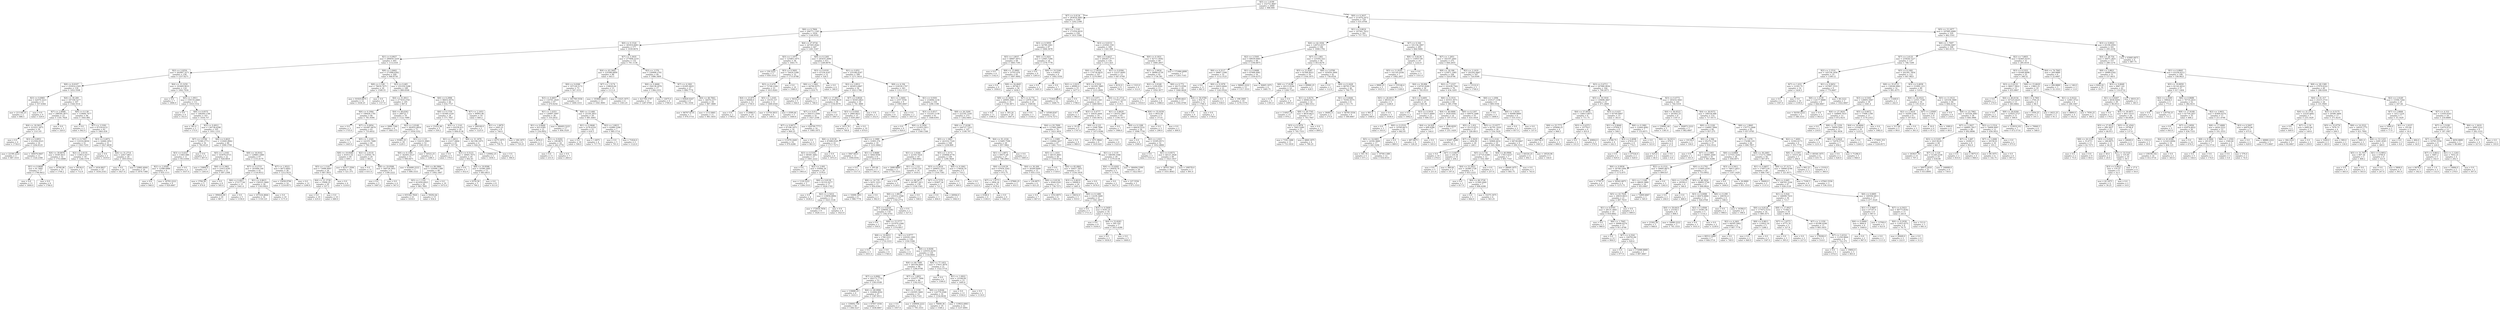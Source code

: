 digraph Tree {
node [shape=box] ;
0 [label="X[5] <= 1.4199\nmse = 332751.8667\nsamples = 2000\nvalue = 996.909"] ;
1 [label="X[7] <= 4.4134\nmse = 283634.5683\nsamples = 1280\nvalue = 1202.2398"] ;
0 -> 1 [labeldistance=2.5, labelangle=45, headlabel="True"] ;
2 [label="X[6] <= 0.7664\nmse = 294771.1345\nsamples = 1024\nvalue = 1144.9102"] ;
1 -> 2 ;
3 [label="X[0] <= 0.1524\nmse = 305910.6003\nsamples = 577\nvalue = 1039.0676"] ;
2 -> 3 ;
4 [label="X[1] <= 0.9927\nmse = 290659.1439\nsamples = 445\nvalue = 1112.618"] ;
3 -> 4 ;
5 [label="X[2] <= 2.0254\nmse = 262687.3271\nsamples = 236\nvalue = 1257.6271"] ;
4 -> 5 ;
6 [label="X[8] <= 8.6107\nmse = 255914.2305\nsamples = 118\nvalue = 1452.5508"] ;
5 -> 6 ;
7 [label="X[3] <= 0.6965\nmse = 42079.3223\nsamples = 11\nvalue = 557.6364"] ;
6 -> 7 ;
8 [label="mse = 211140.25\nsamples = 2\nvalue = 686.5"] ;
7 -> 8 ;
9 [label="mse = 0.0\nsamples = 9\nvalue = 529.0"] ;
7 -> 9 ;
10 [label="X[4] <= 30.269\nmse = 187100.5277\nsamples = 107\nvalue = 1544.5514"] ;
6 -> 10 ;
11 [label="X[7] <= 2.8948\nmse = 298549.3875\nsamples = 23\nvalue = 1181.7826"] ;
10 -> 11 ;
12 [label="X[4] <= 18.5812\nmse = 215221.3475\nsamples = 20\nvalue = 1311.05"] ;
11 -> 12 ;
13 [label="mse = 0.0\nsamples = 4\nvalue = 1736.0"] ;
12 -> 13 ;
14 [label="X[3] <= 0.6953\nmse = 212594.6523\nsamples = 16\nvalue = 1204.8125"] ;
12 -> 14 ;
15 [label="mse = 22190.2222\nsamples = 3\nvalue = 687.3333"] ;
14 -> 15 ;
16 [label="mse = 180476.9467\nsamples = 13\nvalue = 1324.2308"] ;
14 -> 16 ;
17 [label="mse = 0.0\nsamples = 3\nvalue = 320.0"] ;
11 -> 17 ;
18 [label="X[0] <= 0.138\nmse = 110684.7477\nsamples = 84\nvalue = 1643.881"] ;
10 -> 18 ;
19 [label="mse = 0.0\nsamples = 2\nvalue = 842.0"] ;
18 -> 19 ;
20 [label="X[7] <= 3.5392\nmse = 97318.6121\nsamples = 82\nvalue = 1663.439"] ;
18 -> 20 ;
21 [label="X[7] <= 0.7097\nmse = 110316.8658\nsamples = 51\nvalue = 1563.7255"] ;
20 -> 21 ;
22 [label="X[4] <= 39.8076\nmse = 9109.5615\nsamples = 32\nvalue = 1753.4688"] ;
21 -> 22 ;
23 [label="X[1] <= 0.8699\nmse = 91.3495\nsamples = 17\nvalue = 1796.9412"] ;
22 -> 23 ;
24 [label="mse = 0.0\nsamples = 11\nvalue = 1804.0"] ;
23 -> 24 ;
25 [label="mse = 0.0\nsamples = 6\nvalue = 1784.0"] ;
23 -> 25 ;
26 [label="mse = 14760.96\nsamples = 15\nvalue = 1704.2"] ;
22 -> 26 ;
27 [label="X[2] <= 2.0135\nmse = 118012.0277\nsamples = 19\nvalue = 1244.1579"] ;
21 -> 27 ;
28 [label="mse = 59536.0\nsamples = 5\nvalue = 712.0"] ;
27 -> 28 ;
29 [label="mse = 1634.8827\nsamples = 14\nvalue = 1434.2143"] ;
27 -> 29 ;
30 [label="X[3] <= 0.4972\nmse = 32666.1852\nsamples = 31\nvalue = 1827.4839"] ;
20 -> 30 ;
31 [label="mse = 0.0\nsamples = 2\nvalue = 1419.0"] ;
30 -> 31 ;
32 [label="X[4] <= 31.2714\nmse = 22617.8811\nsamples = 29\nvalue = 1855.6552"] ;
30 -> 32 ;
33 [label="mse = 0.0\nsamples = 10\nvalue = 1827.0"] ;
32 -> 33 ;
34 [label="mse = 33862.4044\nsamples = 19\nvalue = 1870.7368"] ;
32 -> 34 ;
35 [label="X[4] <= 15.3259\nmse = 193469.9035\nsamples = 118\nvalue = 1062.7034"] ;
5 -> 35 ;
36 [label="mse = 0.0\nsamples = 7\nvalue = 1896.0"] ;
35 -> 36 ;
37 [label="X[5] <= 1.0911\nmse = 159119.2468\nsamples = 111\nvalue = 1010.1532"] ;
35 -> 37 ;
38 [label="mse = 0.0\nsamples = 4\nvalue = 352.0"] ;
37 -> 38 ;
39 [label="X[6] <= 0.0575\nmse = 148269.1746\nsamples = 107\nvalue = 1034.757"] ;
37 -> 39 ;
40 [label="mse = 361.0\nsamples = 2\nvalue = 175.0"] ;
39 -> 40 ;
41 [label="X[3] <= 0.4912\nmse = 136738.6298\nsamples = 105\nvalue = 1051.1333"] ;
39 -> 41 ;
42 [label="X[7] <= 2.9706\nmse = 72340.2773\nsamples = 16\nvalue = 782.8125"] ;
41 -> 42 ;
43 [label="X[3] <= 0.4327\nmse = 11843.686\nsamples = 11\nvalue = 953.6364"] ;
42 -> 43 ;
44 [label="X[2] <= 2.0504\nmse = 12588.0988\nsamples = 9\nvalue = 935.1111"] ;
43 -> 44 ;
45 [label="mse = 0.0\nsamples = 3\nvalue = 946.0"] ;
44 -> 45 ;
46 [label="mse = 18793.2222\nsamples = 6\nvalue = 929.6667"] ;
44 -> 46 ;
47 [label="mse = 0.0\nsamples = 2\nvalue = 1037.0"] ;
43 -> 47 ;
48 [label="mse = 0.0\nsamples = 5\nvalue = 407.0"] ;
42 -> 48 ;
49 [label="X[6] <= 0.4025\nmse = 133045.8962\nsamples = 89\nvalue = 1099.3708"] ;
41 -> 49 ;
50 [label="X[5] <= 1.2165\nmse = 103976.6715\nsamples = 22\nvalue = 928.6818"] ;
49 -> 50 ;
51 [label="mse = 33800.0\nsamples = 9\nvalue = 1263.0"] ;
50 -> 51 ;
52 [label="X[6] <= 0.3963\nmse = 21612.6391\nsamples = 13\nvalue = 697.2308"] ;
50 -> 52 ;
53 [label="mse = 3794.56\nsamples = 5\nvalue = 876.8"] ;
52 -> 53 ;
54 [label="mse = 0.0\nsamples = 8\nvalue = 585.0"] ;
52 -> 54 ;
55 [label="X[8] <= 18.9162\nmse = 129883.1089\nsamples = 67\nvalue = 1155.4179"] ;
49 -> 55 ;
56 [label="X[7] <= 4.2733\nmse = 203448.144\nsamples = 41\nvalue = 1118.9512"] ;
55 -> 56 ;
57 [label="X[6] <= 0.4427\nmse = 272177.04\nsamples = 15\nvalue = 1041.4"] ;
56 -> 57 ;
58 [label="mse = 399420.09\nsamples = 10\nvalue = 987.1"] ;
57 -> 58 ;
59 [label="mse = 0.0\nsamples = 5\nvalue = 1150.0"] ;
57 -> 59 ;
60 [label="X[1] <= 0.8615\nmse = 158325.3669\nsamples = 26\nvalue = 1163.6923"] ;
56 -> 60 ;
61 [label="mse = 257224.4844\nsamples = 16\nvalue = 1159.125"] ;
60 -> 61 ;
62 [label="mse = 0.0\nsamples = 10\nvalue = 1171.0"] ;
60 -> 62 ;
63 [label="X[7] <= 1.9523\nmse = 8472.8402\nsamples = 26\nvalue = 1212.9231"] ;
55 -> 63 ;
64 [label="mse = 15658.9796\nsamples = 14\nvalue = 1218.8571"] ;
63 -> 64 ;
65 [label="mse = 0.0\nsamples = 12\nvalue = 1206.0"] ;
63 -> 65 ;
66 [label="X[8] <= 2.8462\nmse = 271688.8362\nsamples = 209\nvalue = 948.8756"] ;
4 -> 66 ;
67 [label="X[8] <= 2.338\nmse = 79618.7475\nsamples = 20\nvalue = 1508.55"] ;
66 -> 67 ;
68 [label="mse = 91929.6875\nsamples = 12\nvalue = 1636.25"] ;
67 -> 68 ;
69 [label="mse = 0.0\nsamples = 8\nvalue = 1317.0"] ;
67 -> 69 ;
70 [label="X[3] <= 0.465\nmse = 255359.5288\nsamples = 189\nvalue = 889.6508"] ;
66 -> 70 ;
71 [label="X[4] <= 31.4913\nmse = 277419.2745\nsamples = 145\nvalue = 967.6"] ;
70 -> 71 ;
72 [label="X[6] <= 0.1064\nmse = 199426.1781\nsamples = 66\nvalue = 781.9394"] ;
71 -> 72 ;
73 [label="mse = 0.0\nsamples = 3\nvalue = 1755.0"] ;
72 -> 73 ;
74 [label="X[7] <= 0.0954\nmse = 161687.6679\nsamples = 63\nvalue = 735.6032"] ;
72 -> 74 ;
75 [label="mse = 0.0\nsamples = 3\nvalue = 1445.0"] ;
74 -> 75 ;
76 [label="X[5] <= 1.2165\nmse = 143351.7489\nsamples = 60\nvalue = 700.1333"] ;
74 -> 76 ;
77 [label="X[8] <= 19.9588\nmse = 81915.54\nsamples = 40\nvalue = 609.1"] ;
76 -> 77 ;
78 [label="X[5] <= 1.1141\nmse = 73096.9097\nsamples = 24\nvalue = 667.5833"] ;
77 -> 78 ;
79 [label="X[4] <= 21.3738\nmse = 15006.25\nsamples = 20\nvalue = 557.5"] ;
78 -> 79 ;
80 [label="mse = 0.0\nsamples = 10\nvalue = 435.0"] ;
79 -> 80 ;
81 [label="mse = 0.0\nsamples = 10\nvalue = 680.0"] ;
79 -> 81 ;
82 [label="mse = 0.0\nsamples = 4\nvalue = 1218.0"] ;
78 -> 82 ;
83 [label="mse = 82317.3594\nsamples = 16\nvalue = 521.375"] ;
77 -> 83 ;
84 [label="X[2] <= 2.0135\nmse = 216501.76\nsamples = 20\nvalue = 882.2"] ;
76 -> 84 ;
85 [label="mse = 0.0\nsamples = 11\nvalue = 631.0"] ;
84 -> 85 ;
86 [label="X[8] <= 19.9588\nmse = 309728.3951\nsamples = 9\nvalue = 1189.2222"] ;
84 -> 86 ;
87 [label="mse = 0.0\nsamples = 5\nvalue = 1687.0"] ;
86 -> 87 ;
88 [label="mse = 0.0\nsamples = 4\nvalue = 567.0"] ;
86 -> 88 ;
89 [label="X[4] <= 49.6363\nmse = 289721.7\nsamples = 79\nvalue = 1122.7089"] ;
71 -> 89 ;
90 [label="mse = 2666.7344\nsamples = 8\nvalue = 1683.375"] ;
89 -> 90 ;
91 [label="X[2] <= 2.0148\nmse = 282655.6854\nsamples = 71\nvalue = 1059.5352"] ;
89 -> 91 ;
92 [label="mse = 91801.25\nsamples = 18\nvalue = 1229.5"] ;
91 -> 92 ;
93 [label="X[1] <= 1.133\nmse = 334331.0965\nsamples = 53\nvalue = 1001.8113"] ;
91 -> 93 ;
94 [label="X[6] <= 0.1389\nmse = 342001.0127\nsamples = 51\nvalue = 990.6471"] ;
93 -> 94 ;
95 [label="mse = 416480.2222\nsamples = 3\nvalue = 806.3333"] ;
94 -> 95 ;
96 [label="X[4] <= 89.5884\nmse = 335090.1389\nsamples = 48\nvalue = 1002.1667"] ;
94 -> 96 ;
97 [label="X[5] <= 1.1141\nmse = 421650.6925\nsamples = 38\nvalue = 983.7895"] ;
96 -> 97 ;
98 [label="mse = 655342.7826\nsamples = 23\nvalue = 1016.0"] ;
97 -> 98 ;
99 [label="mse = 59292.64\nsamples = 15\nvalue = 934.4"] ;
97 -> 99 ;
100 [label="mse = 0.0\nsamples = 10\nvalue = 1072.0"] ;
96 -> 100 ;
101 [label="mse = 54522.25\nsamples = 2\nvalue = 1286.5"] ;
93 -> 101 ;
102 [label="X[6] <= 0.2998\nmse = 96652.8574\nsamples = 44\nvalue = 632.7727"] ;
70 -> 102 ;
103 [label="X[6] <= 0.1759\nmse = 81940.5329\nsamples = 34\nvalue = 571.7647"] ;
102 -> 103 ;
104 [label="mse = 21432.96\nsamples = 5\nvalue = 359.2"] ;
103 -> 104 ;
105 [label="X[5] <= 1.1141\nmse = 83239.415\nsamples = 29\nvalue = 608.4138"] ;
103 -> 105 ;
106 [label="X[1] <= 1.0612\nmse = 23217.0464\nsamples = 25\nvalue = 557.56"] ;
105 -> 106 ;
107 [label="mse = 0.0\nsamples = 5\nvalue = 378.0"] ;
106 -> 107 ;
108 [label="X[3] <= 0.5123\nmse = 18945.7475\nsamples = 20\nvalue = 602.45"] ;
106 -> 108 ;
109 [label="mse = 0.0\nsamples = 7\nvalue = 452.0"] ;
108 -> 109 ;
110 [label="X[8] <= 19.9588\nmse = 10396.2485\nsamples = 13\nvalue = 683.4615"] ;
108 -> 110 ;
111 [label="mse = 6376.56\nsamples = 5\nvalue = 796.2"] ;
110 -> 111 ;
112 [label="mse = 0.0\nsamples = 8\nvalue = 613.0"] ;
110 -> 112 ;
113 [label="X[8] <= 31.1878\nmse = 341196.1875\nsamples = 4\nvalue = 926.25"] ;
105 -> 113 ;
114 [label="mse = 120062.25\nsamples = 2\nvalue = 1456.5"] ;
113 -> 114 ;
115 [label="mse = 0.0\nsamples = 2\nvalue = 396.0"] ;
113 -> 115 ;
116 [label="X[7] <= 2.1053\nmse = 90993.96\nsamples = 10\nvalue = 840.2"] ;
102 -> 116 ;
117 [label="mse = 260100.0\nsamples = 2\nvalue = 1225.0"] ;
116 -> 117 ;
118 [label="X[1] <= 1.0879\nmse = 2445.25\nsamples = 8\nvalue = 744.0"] ;
116 -> 118 ;
119 [label="mse = 4275.1875\nsamples = 4\nvalue = 758.75"] ;
118 -> 119 ;
120 [label="mse = 180.1875\nsamples = 4\nvalue = 729.25"] ;
118 -> 120 ;
121 [label="X[7] <= 3.3935\nmse = 277608.2219\nsamples = 132\nvalue = 791.1136"] ;
3 -> 121 ;
122 [label="X[4] <= 63.3442\nmse = 235588.8409\nsamples = 88\nvalue = 643.5"] ;
121 -> 122 ;
123 [label="X[0] <= 0.4366\nmse = 197128.5172\nsamples = 73\nvalue = 547.3151"] ;
122 -> 123 ;
124 [label="X[3] <= 0.4857\nmse = 116761.2929\nsamples = 67\nvalue = 470.9254"] ;
123 -> 124 ;
125 [label="X[1] <= 1.0353\nmse = 126897.5097\nsamples = 38\nvalue = 310.2632"] ;
124 -> 125 ;
126 [label="X[1] <= 0.8449\nmse = 923.0385\nsamples = 21\nvalue = 234.0952"] ;
125 -> 126 ;
127 [label="mse = 2450.0\nsamples = 3\nvalue = 185.0"] ;
126 -> 127 ;
128 [label="X[1] <= 0.9292\nmse = 199.8673\nsamples = 18\nvalue = 242.2778"] ;
126 -> 128 ;
129 [label="mse = 0.0\nsamples = 11\nvalue = 231.0"] ;
128 -> 129 ;
130 [label="mse = 0.0\nsamples = 7\nvalue = 260.0"] ;
128 -> 130 ;
131 [label="mse = 266493.5225\nsamples = 17\nvalue = 404.3529"] ;
125 -> 131 ;
132 [label="X[8] <= 13.468\nmse = 25336.3853\nsamples = 29\nvalue = 681.4483"] ;
124 -> 132 ;
133 [label="X[1] <= 0.9646\nmse = 2278.4318\nsamples = 22\nvalue = 616.5"] ;
132 -> 133 ;
134 [label="mse = 0.0\nsamples = 18\nvalue = 594.0"] ;
133 -> 134 ;
135 [label="mse = 1.6875\nsamples = 4\nvalue = 717.75"] ;
133 -> 135 ;
136 [label="X[2] <= 3.8015\nmse = 42880.5306\nsamples = 7\nvalue = 885.5714"] ;
132 -> 136 ;
137 [label="mse = 0.0\nsamples = 5\nvalue = 791.0"] ;
136 -> 137 ;
138 [label="mse = 71824.0\nsamples = 2\nvalue = 1122.0"] ;
136 -> 138 ;
139 [label="mse = 301760.5556\nsamples = 6\nvalue = 1400.3333"] ;
123 -> 139 ;
140 [label="X[7] <= 1.5174\nmse = 158620.64\nsamples = 15\nvalue = 1111.6"] ;
122 -> 140 ;
141 [label="mse = 193860.4463\nsamples = 11\nvalue = 1041.9091"] ;
140 -> 141 ;
142 [label="mse = 11625.1875\nsamples = 4\nvalue = 1303.25"] ;
140 -> 142 ;
143 [label="X[2] <= 3.576\nmse = 230908.2701\nsamples = 44\nvalue = 1086.3409"] ;
121 -> 143 ;
144 [label="X[6] <= 0.4666\nmse = 356138.2976\nsamples = 17\nvalue = 1384.2353"] ;
143 -> 144 ;
145 [label="mse = 421700.3787\nsamples = 13\nvalue = 1287.0769"] ;
144 -> 145 ;
146 [label="mse = 12675.0\nsamples = 4\nvalue = 1700.0"] ;
144 -> 146 ;
147 [label="X[7] <= 4.1061\nmse = 61005.8025\nsamples = 27\nvalue = 898.7778"] ;
143 -> 147 ;
148 [label="mse = 85820.0247\nsamples = 9\nvalue = 761.5556"] ;
147 -> 148 ;
149 [label="X[4] <= 48.7843\nmse = 34476.2377\nsamples = 18\nvalue = 967.3889"] ;
147 -> 149 ;
150 [label="mse = 86767.6735\nsamples = 7\nvalue = 976.5714"] ;
149 -> 150 ;
151 [label="mse = 1112.0661\nsamples = 11\nvalue = 961.5455"] ;
149 -> 151 ;
152 [label="X[4] <= 27.9734\nmse = 247265.0542\nsamples = 447\nvalue = 1281.5347"] ;
2 -> 152 ;
153 [label="X[5] <= 1.1975\nmse = 125463.1875\nsamples = 36\nvalue = 1643.75"] ;
152 -> 153 ;
154 [label="mse = 150.2222\nsamples = 3\nvalue = 850.3333"] ;
153 -> 154 ;
155 [label="X[3] <= 0.5693\nmse = 74424.5308\nsamples = 33\nvalue = 1715.8788"] ;
153 -> 155 ;
156 [label="X[3] <= 0.476\nmse = 73748.2306\nsamples = 23\nvalue = 1615.8261"] ;
155 -> 156 ;
157 [label="X[4] <= 23.875\nmse = 94400.0\nsamples = 12\nvalue = 1750.0"] ;
156 -> 157 ;
158 [label="mse = 0.0\nsamples = 2\nvalue = 1790.0"] ;
157 -> 158 ;
159 [label="mse = 112896.0\nsamples = 10\nvalue = 1742.0"] ;
157 -> 159 ;
160 [label="X[5] <= 1.2165\nmse = 10155.157\nsamples = 11\nvalue = 1469.4545"] ;
156 -> 160 ;
161 [label="mse = 13754.5833\nsamples = 6\nvalue = 1493.5"] ;
160 -> 161 ;
162 [label="mse = 4309.44\nsamples = 5\nvalue = 1440.6"] ;
160 -> 162 ;
163 [label="mse = 0.0\nsamples = 10\nvalue = 1946.0"] ;
155 -> 163 ;
164 [label="X[0] <= 0.1265\nmse = 245435.2696\nsamples = 411\nvalue = 1249.8078"] ;
152 -> 164 ;
165 [label="X[3] <= 0.6191\nmse = 47234.4167\nsamples = 12\nvalue = 526.5"] ;
164 -> 165 ;
166 [label="X[6] <= 1.1661\nmse = 44764.9375\nsamples = 8\nvalue = 619.75"] ;
165 -> 166 ;
167 [label="mse = 56322.4\nsamples = 5\nvalue = 544.0"] ;
166 -> 167 ;
168 [label="mse = 0.0\nsamples = 3\nvalue = 746.0"] ;
166 -> 168 ;
169 [label="mse = 0.0\nsamples = 4\nvalue = 340.0"] ;
165 -> 169 ;
170 [label="X[1] <= 0.852\nmse = 235188.4167\nsamples = 399\nvalue = 1271.5614"] ;
164 -> 170 ;
171 [label="X[2] <= 2.0912\nmse = 265453.6467\nsamples = 56\nvalue = 1023.1786"] ;
170 -> 171 ;
172 [label="X[8] <= 17.8813\nmse = 311936.9619\nsamples = 38\nvalue = 1156.6579"] ;
171 -> 172 ;
173 [label="X[7] <= 0.011\nmse = 264313.3584\nsamples = 32\nvalue = 1027.2188"] ;
172 -> 173 ;
174 [label="X[7] <= 0.0073\nmse = 97196.1875\nsamples = 16\nvalue = 969.25"] ;
173 -> 174 ;
175 [label="mse = 111070.2449\nsamples = 14\nvalue = 970.4286"] ;
174 -> 175 ;
176 [label="mse = 0.0\nsamples = 2\nvalue = 961.0"] ;
174 -> 176 ;
177 [label="mse = 424709.7773\nsamples = 16\nvalue = 1085.1875"] ;
173 -> 177 ;
178 [label="mse = 0.0\nsamples = 6\nvalue = 1847.0"] ;
172 -> 178 ;
179 [label="X[7] <= 0.8026\nmse = 50303.6821\nsamples = 18\nvalue = 741.3889"] ;
171 -> 179 ;
180 [label="X[3] <= 0.4565\nmse = 2884.0622\nsamples = 15\nvalue = 839.2667"] ;
179 -> 180 ;
181 [label="mse = 1413.76\nsamples = 5\nvalue = 769.8"] ;
180 -> 181 ;
182 [label="mse = 0.0\nsamples = 10\nvalue = 874.0"] ;
180 -> 182 ;
183 [label="mse = 0.0\nsamples = 3\nvalue = 252.0"] ;
179 -> 183 ;
184 [label="X[8] <= 4.194\nmse = 218530.1707\nsamples = 343\nvalue = 1312.1137"] ;
170 -> 184 ;
185 [label="X[1] <= 1.0491\nmse = 2357.5556\nsamples = 9\nvalue = 1905.6667"] ;
184 -> 185 ;
186 [label="mse = 0.0\nsamples = 6\nvalue = 1940.0"] ;
185 -> 186 ;
187 [label="mse = 0.0\nsamples = 3\nvalue = 1837.0"] ;
185 -> 187 ;
188 [label="X[1] <= 0.9301\nmse = 214606.1234\nsamples = 334\nvalue = 1296.1198"] ;
184 -> 188 ;
189 [label="X[3] <= 0.4517\nmse = 152243.1158\nsamples = 61\nvalue = 1448.6393"] ;
188 -> 189 ;
190 [label="mse = 0.0\nsamples = 9\nvalue = 920.0"] ;
189 -> 190 ;
191 [label="X[0] <= 0.1954\nmse = 121853.5011\nsamples = 52\nvalue = 1540.1346"] ;
189 -> 191 ;
192 [label="X[6] <= 0.9136\nmse = 87498.0165\nsamples = 33\nvalue = 1717.7273"] ;
191 -> 192 ;
193 [label="X[3] <= 0.5192\nmse = 89381.5062\nsamples = 27\nvalue = 1661.2222"] ;
192 -> 193 ;
194 [label="mse = 0.0\nsamples = 7\nvalue = 1903.0"] ;
193 -> 194 ;
195 [label="X[2] <= 2.093\nmse = 93044.34\nsamples = 20\nvalue = 1576.6"] ;
193 -> 195 ;
196 [label="mse = 1120.2222\nsamples = 3\nvalue = 1284.3333"] ;
195 -> 196 ;
197 [label="X[6] <= 0.8139\nmse = 91532.0277\nsamples = 17\nvalue = 1628.1765"] ;
195 -> 197 ;
198 [label="mse = 0.0\nsamples = 4\nvalue = 1638.0"] ;
197 -> 198 ;
199 [label="X[2] <= 2.5414\nmse = 119656.8994\nsamples = 13\nvalue = 1625.1538"] ;
197 -> 199 ;
200 [label="mse = 172834.7654\nsamples = 9\nvalue = 1626.1111"] ;
199 -> 200 ;
201 [label="mse = 0.0\nsamples = 4\nvalue = 1623.0"] ;
199 -> 201 ;
202 [label="mse = 0.0\nsamples = 6\nvalue = 1972.0"] ;
192 -> 202 ;
203 [label="X[2] <= 2.1989\nmse = 31603.374\nsamples = 19\nvalue = 1231.6842"] ;
191 -> 203 ;
204 [label="mse = 5847.6033\nsamples = 11\nvalue = 1094.8182"] ;
203 -> 204 ;
205 [label="X[1] <= 0.8686\nmse = 5844.8594\nsamples = 8\nvalue = 1419.875"] ;
203 -> 205 ;
206 [label="mse = 0.0\nsamples = 3\nvalue = 1517.0"] ;
205 -> 206 ;
207 [label="mse = 295.84\nsamples = 5\nvalue = 1361.6"] ;
205 -> 207 ;
208 [label="X[8] <= 26.3209\nmse = 222181.5185\nsamples = 273\nvalue = 1262.0403"] ;
188 -> 208 ;
209 [label="X[8] <= 17.6198\nmse = 244727.7253\nsamples = 197\nvalue = 1199.797"] ;
208 -> 209 ;
210 [label="X[5] <= 1.1863\nmse = 243332.7329\nsamples = 168\nvalue = 1258.869"] ;
209 -> 210 ;
211 [label="X[1] <= 1.0344\nmse = 22350.7424\nsamples = 19\nvalue = 964.6842"] ;
210 -> 211 ;
212 [label="mse = 2688.8889\nsamples = 3\nvalue = 720.3333"] ;
211 -> 212 ;
213 [label="X[1] <= 1.122\nmse = 12743.125\nsamples = 16\nvalue = 1010.5"] ;
211 -> 213 ;
214 [label="X[8] <= 14.735\nmse = 9251.3223\nsamples = 11\nvalue = 956.6364"] ;
213 -> 214 ;
215 [label="mse = 10496.3951\nsamples = 9\nvalue = 968.7778"] ;
214 -> 215 ;
216 [label="mse = 0.0\nsamples = 2\nvalue = 902.0"] ;
214 -> 216 ;
217 [label="mse = 0.0\nsamples = 5\nvalue = 1129.0"] ;
213 -> 217 ;
218 [label="X[5] <= 1.3173\nmse = 259068.4778\nsamples = 149\nvalue = 1296.3826"] ;
210 -> 218 ;
219 [label="X[3] <= 0.5418\nmse = 249655.3331\nsamples = 144\nvalue = 1316.7361"] ;
218 -> 219 ;
220 [label="X[4] <= 88.3673\nmse = 241987.2411\nsamples = 139\nvalue = 1338.1583"] ;
219 -> 220 ;
221 [label="X[6] <= 1.0815\nmse = 235312.2588\nsamples = 137\nvalue = 1350.2774"] ;
220 -> 221 ;
222 [label="X[3] <= 0.4326\nmse = 228608.3382\nsamples = 135\nvalue = 1362.4741"] ;
221 -> 222 ;
223 [label="mse = 0.0\nsamples = 2\nvalue = 550.0"] ;
222 -> 223 ;
224 [label="X[8] <= 15.5777\nmse = 221970.2584\nsamples = 133\nvalue = 1374.6917"] ;
222 -> 224 ;
225 [label="X[8] <= 10.8053\nmse = 1760.2222\nsamples = 9\nvalue = 1710.3333"] ;
224 -> 225 ;
226 [label="mse = 0.0\nsamples = 3\nvalue = 1651.0"] ;
225 -> 226 ;
227 [label="mse = 0.0\nsamples = 6\nvalue = 1740.0"] ;
225 -> 227 ;
228 [label="X[1] <= 0.9777\nmse = 229183.1891\nsamples = 124\nvalue = 1350.3306"] ;
224 -> 228 ;
229 [label="mse = 0.0\nsamples = 4\nvalue = 1816.0"] ;
228 -> 229 ;
230 [label="X[6] <= 0.9206\nmse = 229353.4216\nsamples = 120\nvalue = 1334.8083"] ;
228 -> 230 ;
231 [label="X[4] <= 64.7449\nmse = 265194.8481\nsamples = 99\nvalue = 1294.9798"] ;
230 -> 231 ;
232 [label="X[7] <= 0.0082\nmse = 292172.7732\nsamples = 53\nvalue = 1393.0189"] ;
231 -> 232 ;
233 [label="mse = 118680.25\nsamples = 6\nvalue = 1433.5"] ;
232 -> 233 ;
234 [label="X[4] <= 40.0906\nmse = 314084.8502\nsamples = 47\nvalue = 1387.8511"] ;
232 -> 234 ;
235 [label="mse = 330692.704\nsamples = 44\nvalue = 1384.5227"] ;
234 -> 235 ;
236 [label="mse = 67957.5556\nsamples = 3\nvalue = 1436.6667"] ;
234 -> 236 ;
237 [label="X[7] <= 1.6951\nmse = 210277.7604\nsamples = 46\nvalue = 1182.0217"] ;
231 -> 237 ;
238 [label="X[2] <= 2.1336\nmse = 230305.3469\nsamples = 14\nvalue = 832.7143"] ;
237 -> 238 ;
239 [label="mse = 0.0\nsamples = 2\nvalue = 1057.0"] ;
238 -> 239 ;
240 [label="mse = 258908.2222\nsamples = 12\nvalue = 795.3333"] ;
238 -> 240 ;
241 [label="X[6] <= 0.8244\nmse = 124779.2568\nsamples = 32\nvalue = 1334.8438"] ;
237 -> 241 ;
242 [label="mse = 70609.36\nsamples = 10\nvalue = 1549.2"] ;
241 -> 242 ;
243 [label="mse = 119022.6963\nsamples = 22\nvalue = 1237.4091"] ;
241 -> 243 ;
244 [label="X[4] <= 77.1453\nmse = 17653.3878\nsamples = 21\nvalue = 1522.5714"] ;
230 -> 244 ;
245 [label="mse = 0.0\nsamples = 6\nvalue = 1590.0"] ;
244 -> 245 ;
246 [label="X[1] <= 1.0922\nmse = 22168.64\nsamples = 15\nvalue = 1495.6"] ;
244 -> 246 ;
247 [label="mse = 0.0\nsamples = 13\nvalue = 1554.0"] ;
246 -> 247 ;
248 [label="mse = 0.0\nsamples = 2\nvalue = 1116.0"] ;
246 -> 248 ;
249 [label="mse = 0.0\nsamples = 2\nvalue = 527.0"] ;
221 -> 249 ;
250 [label="mse = 0.0\nsamples = 2\nvalue = 508.0"] ;
220 -> 250 ;
251 [label="X[7] <= 0.7279\nmse = 95407.36\nsamples = 5\nvalue = 721.2"] ;
219 -> 251 ;
252 [label="mse = 0.0\nsamples = 3\nvalue = 494.0"] ;
251 -> 252 ;
253 [label="mse = 44944.0\nsamples = 2\nvalue = 1062.0"] ;
251 -> 253 ;
254 [label="X[0] <= 0.1842\nmse = 174626.16\nsamples = 5\nvalue = 710.2"] ;
218 -> 254 ;
255 [label="mse = 0.0\nsamples = 3\nvalue = 369.0"] ;
254 -> 255 ;
256 [label="mse = 0.0\nsamples = 2\nvalue = 1222.0"] ;
254 -> 256 ;
257 [label="X[4] <= 91.2334\nmse = 115485.7598\nsamples = 29\nvalue = 857.5862"] ;
209 -> 257 ;
258 [label="X[1] <= 1.0872\nmse = 69571.69\nsamples = 27\nvalue = 796.2963"] ;
257 -> 258 ;
259 [label="X[6] <= 0.8139\nmse = 67654.3542\nsamples = 12\nvalue = 972.75"] ;
258 -> 259 ;
260 [label="X[7] <= 1.9773\nmse = 2904.24\nsamples = 10\nvalue = 1076.6"] ;
259 -> 260 ;
261 [label="mse = 6348.0\nsamples = 4\nvalue = 1100.0"] ;
260 -> 261 ;
262 [label="mse = 0.0\nsamples = 6\nvalue = 1061.0"] ;
260 -> 262 ;
263 [label="mse = 67860.25\nsamples = 2\nvalue = 453.5"] ;
259 -> 263 ;
264 [label="X[4] <= 30.269\nmse = 26269.8489\nsamples = 15\nvalue = 655.1333"] ;
258 -> 264 ;
265 [label="mse = 136.6875\nsamples = 4\nvalue = 425.25"] ;
264 -> 265 ;
266 [label="X[6] <= 0.8136\nmse = 9568.0165\nsamples = 11\nvalue = 738.7273"] ;
264 -> 266 ;
267 [label="mse = 0.0\nsamples = 7\nvalue = 667.0"] ;
266 -> 267 ;
268 [label="mse = 1552.6875\nsamples = 4\nvalue = 864.25"] ;
266 -> 268 ;
269 [label="mse = 0.0\nsamples = 2\nvalue = 1685.0"] ;
257 -> 269 ;
270 [label="X[4] <= 93.7099\nmse = 127665.9465\nsamples = 76\nvalue = 1423.3816"] ;
208 -> 270 ;
271 [label="X[7] <= 2.3389\nmse = 116064.3457\nsamples = 67\nvalue = 1481.7313"] ;
270 -> 271 ;
272 [label="X[5] <= 1.1431\nmse = 48155.4661\nsamples = 38\nvalue = 1559.8158"] ;
271 -> 272 ;
273 [label="mse = 0.0\nsamples = 5\nvalue = 1729.0"] ;
272 -> 273 ;
274 [label="X[4] <= 85.0862\nmse = 50457.7851\nsamples = 33\nvalue = 1534.1818"] ;
272 -> 274 ;
275 [label="X[3] <= 0.4619\nmse = 59009.0\nsamples = 24\nvalue = 1481.0"] ;
274 -> 275 ;
276 [label="mse = 18432.0\nsamples = 3\nvalue = 919.0"] ;
275 -> 276 ;
277 [label="X[0] <= 0.1486\nmse = 13239.3469\nsamples = 21\nvalue = 1561.2857"] ;
275 -> 277 ;
278 [label="mse = 0.0\nsamples = 5\nvalue = 1711.0"] ;
277 -> 278 ;
279 [label="X[3] <= 0.5409\nmse = 8183.25\nsamples = 16\nvalue = 1514.5"] ;
277 -> 279 ;
280 [label="mse = 0.0\nsamples = 9\nvalue = 1436.0"] ;
279 -> 280 ;
281 [label="X[4] <= 53.8283\nmse = 595.102\nsamples = 7\nvalue = 1615.4286"] ;
279 -> 281 ;
282 [label="mse = 0.0\nsamples = 2\nvalue = 1654.0"] ;
281 -> 282 ;
283 [label="mse = 0.0\nsamples = 5\nvalue = 1600.0"] ;
281 -> 283 ;
284 [label="mse = 0.0\nsamples = 9\nvalue = 1676.0"] ;
274 -> 284 ;
285 [label="X[1] <= 1.1135\nmse = 186590.1046\nsamples = 29\nvalue = 1379.4138"] ;
271 -> 285 ;
286 [label="X[4] <= 53.8283\nmse = 136459.76\nsamples = 5\nvalue = 1174.8"] ;
285 -> 286 ;
287 [label="mse = 0.0\nsamples = 2\nvalue = 1627.0"] ;
286 -> 287 ;
288 [label="mse = 227.5556\nsamples = 3\nvalue = 873.3333"] ;
286 -> 288 ;
289 [label="mse = 186494.5399\nsamples = 24\nvalue = 1422.0417"] ;
285 -> 289 ;
290 [label="mse = 0.0\nsamples = 9\nvalue = 989.0"] ;
270 -> 290 ;
291 [label="X[5] <= 1.1141\nmse = 173354.4419\nsamples = 256\nvalue = 1431.5586"] ;
1 -> 291 ;
292 [label="X[3] <= 0.5959\nmse = 54789.1061\nsamples = 87\nvalue = 1606.3678"] ;
291 -> 292 ;
293 [label="X[5] <= 1.0037\nmse = 48667.4972\nsamples = 69\nvalue = 1665.7391"] ;
292 -> 293 ;
294 [label="mse = 0.0\nsamples = 4\nvalue = 1142.0"] ;
293 -> 294 ;
295 [label="X[8] <= 15.8891\nmse = 33743.476\nsamples = 65\nvalue = 1697.9692"] ;
293 -> 295 ;
296 [label="mse = 0.0\nsamples = 9\nvalue = 1956.0"] ;
295 -> 296 ;
297 [label="X[8] <= 24.4645\nmse = 26746.5\nsamples = 56\nvalue = 1656.5"] ;
295 -> 297 ;
298 [label="X[8] <= 21.0435\nmse = 26909.3985\nsamples = 31\nvalue = 1726.3871"] ;
297 -> 298 ;
299 [label="mse = 0.0\nsamples = 11\nvalue = 1506.0"] ;
298 -> 299 ;
300 [label="mse = 303.24\nsamples = 20\nvalue = 1847.6"] ;
298 -> 300 ;
301 [label="X[7] <= 4.774\nmse = 12978.1344\nsamples = 25\nvalue = 1569.84"] ;
297 -> 301 ;
302 [label="mse = 0.0\nsamples = 3\nvalue = 1534.0"] ;
301 -> 302 ;
303 [label="mse = 14548.8347\nsamples = 22\nvalue = 1574.7273"] ;
301 -> 303 ;
304 [label="X[0] <= 0.1831\nmse = 12945.7284\nsamples = 18\nvalue = 1378.7778"] ;
292 -> 304 ;
305 [label="mse = 0.0\nsamples = 9\nvalue = 1265.0"] ;
304 -> 305 ;
306 [label="X[8] <= 10.5246\nmse = 0.6914\nsamples = 9\nvalue = 1492.5556"] ;
304 -> 306 ;
307 [label="mse = 0.0\nsamples = 2\nvalue = 1491.0"] ;
306 -> 307 ;
308 [label="mse = 0.0\nsamples = 7\nvalue = 1493.0"] ;
306 -> 308 ;
309 [label="X[3] <= 0.6153\nmse = 210561.559\nsamples = 169\nvalue = 1341.568"] ;
291 -> 309 ;
310 [label="X[6] <= 0.4427\nmse = 200267.3777\nsamples = 120\nvalue = 1211.425"] ;
309 -> 310 ;
311 [label="X[4] <= 17.8554\nmse = 174734.6635\nsamples = 107\nvalue = 1279.9907"] ;
310 -> 311 ;
312 [label="X[2] <= 2.0231\nmse = 60992.0\nsamples = 15\nvalue = 1677.0"] ;
311 -> 312 ;
313 [label="mse = 71664.6875\nsamples = 12\nvalue = 1646.75"] ;
312 -> 313 ;
314 [label="mse = 0.0\nsamples = 3\nvalue = 1798.0"] ;
312 -> 314 ;
315 [label="X[3] <= 0.5224\nmse = 163391.3885\nsamples = 92\nvalue = 1215.2609"] ;
311 -> 315 ;
316 [label="X[1] <= 0.871\nmse = 51634.1343\nsamples = 22\nvalue = 1469.0455"] ;
315 -> 316 ;
317 [label="mse = 0.0\nsamples = 3\nvalue = 982.0"] ;
316 -> 317 ;
318 [label="X[3] <= 0.4777\nmse = 16418.2604\nsamples = 19\nvalue = 1545.9474"] ;
316 -> 318 ;
319 [label="mse = 10.24\nsamples = 5\nvalue = 1747.6"] ;
318 -> 319 ;
320 [label="X[0] <= 0.125\nmse = 2568.7806\nsamples = 14\nvalue = 1473.9286"] ;
318 -> 320 ;
321 [label="mse = 1071.9844\nsamples = 8\nvalue = 1435.625"] ;
320 -> 321 ;
322 [label="mse = 0.0\nsamples = 6\nvalue = 1525.0"] ;
320 -> 322 ;
323 [label="X[4] <= 31.2714\nmse = 171911.2214\nsamples = 70\nvalue = 1135.5"] ;
315 -> 323 ;
324 [label="X[1] <= 0.8629\nmse = 136352.2807\nsamples = 65\nvalue = 1194.1077"] ;
323 -> 324 ;
325 [label="mse = 0.0\nsamples = 7\nvalue = 1984.0"] ;
324 -> 325 ;
326 [label="X[0] <= 0.1288\nmse = 68418.5532\nsamples = 58\nvalue = 1098.7759"] ;
324 -> 326 ;
327 [label="mse = 0.0\nsamples = 6\nvalue = 1500.0"] ;
326 -> 327 ;
328 [label="X[2] <= 2.023\nmse = 55595.0573\nsamples = 52\nvalue = 1052.4808"] ;
326 -> 328 ;
329 [label="mse = 0.0\nsamples = 3\nvalue = 1531.0"] ;
328 -> 329 ;
330 [label="X[1] <= 0.9573\nmse = 44121.2928\nsamples = 49\nvalue = 1023.1837"] ;
328 -> 330 ;
331 [label="mse = 38703.7661\nsamples = 46\nvalue = 1031.8043"] ;
330 -> 331 ;
332 [label="mse = 108578.0\nsamples = 3\nvalue = 891.0"] ;
330 -> 332 ;
333 [label="X[4] <= 55.9258\nmse = 9032.64\nsamples = 5\nvalue = 373.6"] ;
323 -> 333 ;
334 [label="mse = 0.0\nsamples = 3\nvalue = 296.0"] ;
333 -> 334 ;
335 [label="mse = 0.0\nsamples = 2\nvalue = 490.0"] ;
333 -> 335 ;
336 [label="X[1] <= 0.9394\nmse = 53237.6095\nsamples = 13\nvalue = 647.0769"] ;
310 -> 336 ;
337 [label="mse = 4232.0\nsamples = 9\nvalue = 796.0"] ;
336 -> 337 ;
338 [label="mse = 1323.0\nsamples = 4\nvalue = 312.0"] ;
336 -> 338 ;
339 [label="X[0] <= 0.1831\nmse = 92711.9592\nsamples = 49\nvalue = 1660.2857"] ;
309 -> 339 ;
340 [label="X[2] <= 2.0834\nmse = 38966.4739\nsamples = 42\nvalue = 1736.381"] ;
339 -> 340 ;
341 [label="X[2] <= 2.0148\nmse = 1226.0592\nsamples = 13\nvalue = 1950.3077"] ;
340 -> 341 ;
342 [label="mse = 0.0\nsamples = 7\nvalue = 1918.0"] ;
341 -> 342 ;
343 [label="mse = 18.0\nsamples = 6\nvalue = 1988.0"] ;
341 -> 343 ;
344 [label="X[6] <= 0.772\nmse = 26172.9394\nsamples = 29\nvalue = 1640.4828"] ;
340 -> 344 ;
345 [label="mse = 38500.6021\nsamples = 17\nvalue = 1592.4706"] ;
344 -> 345 ;
346 [label="X[4] <= 56.0784\nmse = 816.75\nsamples = 12\nvalue = 1708.5"] ;
344 -> 346 ;
347 [label="mse = 0.0\nsamples = 9\nvalue = 1692.0"] ;
346 -> 347 ;
348 [label="mse = 0.0\nsamples = 3\nvalue = 1758.0"] ;
346 -> 348 ;
349 [label="mse = 171984.4898\nsamples = 7\nvalue = 1203.7143"] ;
339 -> 349 ;
350 [label="X[0] <= 0.3037\nmse = 211870.2472\nsamples = 720\nvalue = 631.8764"] ;
0 -> 350 [labeldistance=2.5, labelangle=-45, headlabel="False"] ;
351 [label="X[1] <= 0.8616\nmse = 197561.7612\nsamples = 391\nvalue = 757.7212"] ;
350 -> 351 ;
352 [label="X[4] <= 42.1836\nmse = 128723.6377\nsamples = 106\nvalue = 1008.1792"] ;
351 -> 352 ;
353 [label="X[2] <= 3.5505\nmse = 69039.0065\nsamples = 48\nvalue = 1194.6875"] ;
352 -> 353 ;
354 [label="X[6] <= 0.3117\nmse = 39667.3398\nsamples = 32\nvalue = 1112.3125"] ;
353 -> 354 ;
355 [label="mse = 0.0\nsamples = 11\nvalue = 861.0"] ;
354 -> 355 ;
356 [label="X[0] <= 0.1978\nmse = 10033.6644\nsamples = 21\nvalue = 1243.9524"] ;
354 -> 356 ;
357 [label="mse = 0.0\nsamples = 2\nvalue = 938.0"] ;
356 -> 357 ;
358 [label="mse = 199.2909\nsamples = 19\nvalue = 1276.1579"] ;
356 -> 358 ;
359 [label="X[1] <= 0.8488\nmse = 87068.4961\nsamples = 16\nvalue = 1359.4375"] ;
353 -> 359 ;
360 [label="mse = 96845.2222\nsamples = 12\nvalue = 1317.3333"] ;
359 -> 360 ;
361 [label="mse = 36465.1875\nsamples = 4\nvalue = 1485.75"] ;
359 -> 361 ;
362 [label="X[7] <= 1.083\nmse = 125505.522\nsamples = 58\nvalue = 853.8276"] ;
352 -> 362 ;
363 [label="X[5] <= 21.6287\nmse = 91568.4023\nsamples = 16\nvalue = 1104.1875"] ;
362 -> 363 ;
364 [label="X[8] <= 17.8189\nmse = 20115.9184\nsamples = 14\nvalue = 1200.7143"] ;
363 -> 364 ;
365 [label="mse = 0.0\nsamples = 5\nvalue = 1391.0"] ;
364 -> 365 ;
366 [label="mse = 0.0\nsamples = 9\nvalue = 1095.0"] ;
364 -> 366 ;
367 [label="mse = 69960.25\nsamples = 2\nvalue = 428.5"] ;
363 -> 367 ;
368 [label="X[8] <= 5.9789\nmse = 105459.3906\nsamples = 42\nvalue = 758.4524"] ;
362 -> 368 ;
369 [label="mse = 0.0\nsamples = 2\nvalue = 112.0"] ;
368 -> 369 ;
370 [label="X[0] <= 0.2428\nmse = 88792.5744\nsamples = 40\nvalue = 790.775"] ;
368 -> 370 ;
371 [label="X[1] <= 0.8274\nmse = 69062.8115\nsamples = 32\nvalue = 860.5312"] ;
370 -> 371 ;
372 [label="mse = 114927.36\nsamples = 15\nvalue = 970.2"] ;
371 -> 372 ;
373 [label="X[8] <= 29.7765\nmse = 8618.0623\nsamples = 17\nvalue = 763.7647"] ;
371 -> 373 ;
374 [label="X[3] <= 0.5978\nmse = 7003.5289\nsamples = 15\nvalue = 745.7333"] ;
373 -> 374 ;
375 [label="mse = 7192.1488\nsamples = 11\nvalue = 733.1818"] ;
374 -> 375 ;
376 [label="mse = 4860.1875\nsamples = 4\nvalue = 780.25"] ;
374 -> 376 ;
377 [label="mse = 0.0\nsamples = 2\nvalue = 899.0"] ;
373 -> 377 ;
378 [label="X[1] <= 0.8446\nmse = 70392.9375\nsamples = 8\nvalue = 511.75"] ;
370 -> 378 ;
379 [label="mse = 36481.0\nsamples = 2\nvalue = 275.0"] ;
378 -> 379 ;
380 [label="mse = 56785.5556\nsamples = 6\nvalue = 590.6667"] ;
378 -> 380 ;
381 [label="X[7] <= 0.164\nmse = 191156.3997\nsamples = 285\nvalue = 664.5684"] ;
351 -> 381 ;
382 [label="X[6] <= 0.8136\nmse = 116937.69\nsamples = 10\nvalue = 1222.9"] ;
381 -> 382 ;
383 [label="X[5] <= 11.9105\nmse = 101145.9184\nsamples = 7\nvalue = 1082.2857"] ;
382 -> 383 ;
384 [label="mse = 9900.25\nsamples = 2\nvalue = 1015.5"] ;
383 -> 384 ;
385 [label="mse = 135146.4\nsamples = 5\nvalue = 1109.0"] ;
383 -> 385 ;
386 [label="mse = 0.0\nsamples = 3\nvalue = 1551.0"] ;
382 -> 386 ;
387 [label="X[7] <= 1.2951\nmse = 182107.2641\nsamples = 275\nvalue = 644.2655"] ;
381 -> 387 ;
388 [label="X[8] <= 18.186\nmse = 125871.1985\nsamples = 108\nvalue = 520.8796"] ;
387 -> 388 ;
389 [label="X[4] <= 39.896\nmse = 118745.9289\nsamples = 30\nvalue = 745.9333"] ;
388 -> 389 ;
390 [label="X[5] <= 26.6011\nmse = 68310.16\nsamples = 5\nvalue = 1248.8"] ;
389 -> 390 ;
391 [label="mse = 961.0\nsamples = 2\nvalue = 1568.0"] ;
390 -> 391 ;
392 [label="mse = 0.0\nsamples = 3\nvalue = 1036.0"] ;
390 -> 392 ;
393 [label="X[3] <= 0.4491\nmse = 68143.1104\nsamples = 25\nvalue = 645.36"] ;
389 -> 393 ;
394 [label="mse = 0.0\nsamples = 2\nvalue = 1092.0"] ;
393 -> 394 ;
395 [label="X[3] <= 0.5018\nmse = 55213.4669\nsamples = 23\nvalue = 606.5217"] ;
393 -> 395 ;
396 [label="mse = 0.0\nsamples = 3\nvalue = 103.0"] ;
395 -> 396 ;
397 [label="X[0] <= 0.2519\nmse = 19760.8475\nsamples = 20\nvalue = 682.05"] ;
395 -> 397 ;
398 [label="X[5] <= 14.0401\nmse = 14356.3668\nsamples = 17\nvalue = 645.5294"] ;
397 -> 398 ;
399 [label="mse = 501.76\nsamples = 5\nvalue = 671.2"] ;
398 -> 399 ;
400 [label="mse = 19740.1389\nsamples = 12\nvalue = 634.8333"] ;
398 -> 400 ;
401 [label="mse = 0.0\nsamples = 3\nvalue = 889.0"] ;
397 -> 401 ;
402 [label="X[2] <= 7.2337\nmse = 101638.7562\nsamples = 78\nvalue = 434.3205"] ;
388 -> 402 ;
403 [label="X[6] <= 0.3531\nmse = 65553.3073\nsamples = 69\nvalue = 385.3768"] ;
402 -> 403 ;
404 [label="X[4] <= 40.0906\nmse = 3928.9592\nsamples = 14\nvalue = 197.5714"] ;
403 -> 404 ;
405 [label="X[4] <= 24.929\nmse = 609.4286\nsamples = 7\nvalue = 144.0"] ;
404 -> 405 ;
406 [label="mse = 487.6875\nsamples = 4\nvalue = 128.25"] ;
405 -> 406 ;
407 [label="mse = 0.0\nsamples = 3\nvalue = 165.0"] ;
405 -> 407 ;
408 [label="mse = 1508.6939\nsamples = 7\nvalue = 251.1429"] ;
404 -> 408 ;
409 [label="X[0] <= 0.1207\nmse = 69976.1488\nsamples = 55\nvalue = 433.1818"] ;
403 -> 409 ;
410 [label="X[5] <= 1.831\nmse = 35153.6571\nsamples = 27\nvalue = 328.4815"] ;
409 -> 410 ;
411 [label="mse = 45497.4286\nsamples = 7\nvalue = 581.0"] ;
410 -> 411 ;
412 [label="X[7] <= 0.5629\nmse = 1404.09\nsamples = 20\nvalue = 240.1"] ;
410 -> 412 ;
413 [label="mse = 0.0\nsamples = 10\nvalue = 276.0"] ;
412 -> 413 ;
414 [label="X[7] <= 0.8475\nmse = 230.56\nsamples = 10\nvalue = 204.2"] ;
412 -> 414 ;
415 [label="mse = 0.0\nsamples = 5\nvalue = 211.0"] ;
414 -> 415 ;
416 [label="mse = 368.64\nsamples = 5\nvalue = 197.4"] ;
414 -> 416 ;
417 [label="X[5] <= 15.9377\nmse = 82791.1939\nsamples = 28\nvalue = 534.1429"] ;
409 -> 417 ;
418 [label="X[0] <= 0.2142\nmse = 50964.4432\nsamples = 19\nvalue = 645.3684"] ;
417 -> 418 ;
419 [label="X[5] <= 5.736\nmse = 47725.6389\nsamples = 12\nvalue = 554.1667"] ;
418 -> 419 ;
420 [label="X[4] <= 53.2653\nmse = 24386.1728\nsamples = 9\nvalue = 653.2222"] ;
419 -> 420 ;
421 [label="mse = 0.0\nsamples = 2\nvalue = 817.0"] ;
420 -> 421 ;
422 [label="X[4] <= 66.3728\nmse = 21500.2449\nsamples = 7\nvalue = 606.4286"] ;
420 -> 422 ;
423 [label="mse = 0.0\nsamples = 3\nvalue = 664.0"] ;
422 -> 423 ;
424 [label="mse = 33275.1875\nsamples = 4\nvalue = 563.25"] ;
422 -> 424 ;
425 [label="mse = 0.0\nsamples = 3\nvalue = 257.0"] ;
419 -> 425 ;
426 [label="X[4] <= 40.0906\nmse = 17813.6327\nsamples = 7\nvalue = 801.7143"] ;
418 -> 426 ;
427 [label="mse = 26649.1875\nsamples = 4\nvalue = 845.75"] ;
426 -> 427 ;
428 [label="mse = 0.0\nsamples = 3\nvalue = 743.0"] ;
426 -> 428 ;
429 [label="X[1] <= 1.031\nmse = 68728.6667\nsamples = 9\nvalue = 299.3333"] ;
417 -> 429 ;
430 [label="mse = 64324.25\nsamples = 4\nvalue = 492.5"] ;
429 -> 430 ;
431 [label="mse = 18520.96\nsamples = 5\nvalue = 144.8"] ;
429 -> 431 ;
432 [label="X[6] <= 1.1094\nmse = 219127.1358\nsamples = 9\nvalue = 809.5556"] ;
402 -> 432 ;
433 [label="mse = 0.0\nsamples = 3\nvalue = 1408.0"] ;
432 -> 433 ;
434 [label="X[6] <= 1.9255\nmse = 60088.8889\nsamples = 6\nvalue = 510.3333"] ;
432 -> 434 ;
435 [label="mse = 0.0\nsamples = 2\nvalue = 857.0"] ;
434 -> 435 ;
436 [label="mse = 0.0\nsamples = 4\nvalue = 337.0"] ;
434 -> 436 ;
437 [label="X[2] <= 2.1419\nmse = 202262.8467\nsamples = 167\nvalue = 724.0599"] ;
387 -> 437 ;
438 [label="mse = 13122.0\nsamples = 3\nvalue = 1700.0"] ;
437 -> 438 ;
439 [label="X[3] <= 0.4711\nmse = 187980.9936\nsamples = 164\nvalue = 706.2073"] ;
437 -> 439 ;
440 [label="X[5] <= 19.1918\nmse = 139498.3667\nsamples = 23\nvalue = 471.2609"] ;
439 -> 440 ;
441 [label="X[4] <= 57.6035\nmse = 136613.6875\nsamples = 8\nvalue = 711.75"] ;
440 -> 441 ;
442 [label="X[8] <= 25.7771\nmse = 105608.25\nsamples = 4\nvalue = 968.5"] ;
441 -> 442 ;
443 [label="mse = 200704.0\nsamples = 2\nvalue = 1041.0"] ;
442 -> 443 ;
444 [label="mse = 0.0\nsamples = 2\nvalue = 896.0"] ;
442 -> 444 ;
445 [label="X[3] <= 0.4372\nmse = 35778.0\nsamples = 4\nvalue = 455.0"] ;
441 -> 445 ;
446 [label="mse = 0.0\nsamples = 2\nvalue = 331.0"] ;
445 -> 446 ;
447 [label="mse = 40804.0\nsamples = 2\nvalue = 579.0"] ;
445 -> 447 ;
448 [label="X[3] <= 0.425\nmse = 93740.6667\nsamples = 15\nvalue = 343.0"] ;
440 -> 448 ;
449 [label="X[1] <= 0.9048\nmse = 97956.5\nsamples = 8\nvalue = 508.5"] ;
448 -> 449 ;
450 [label="mse = 6768.75\nsamples = 4\nvalue = 242.5"] ;
449 -> 450 ;
451 [label="X[3] <= 0.4098\nmse = 47632.25\nsamples = 4\nvalue = 774.5"] ;
449 -> 451 ;
452 [label="mse = 0.0\nsamples = 2\nvalue = 929.0"] ;
451 -> 452 ;
453 [label="mse = 47524.0\nsamples = 2\nvalue = 620.0"] ;
451 -> 453 ;
454 [label="X[6] <= 0.3081\nmse = 21844.4082\nsamples = 7\nvalue = 153.8571"] ;
448 -> 454 ;
455 [label="mse = 0.0\nsamples = 3\nvalue = 323.0"] ;
454 -> 455 ;
456 [label="X[4] <= 34.9212\nmse = 678.0\nsamples = 4\nvalue = 27.0"] ;
454 -> 456 ;
457 [label="mse = 625.0\nsamples = 2\nvalue = 46.0"] ;
456 -> 457 ;
458 [label="mse = 9.0\nsamples = 2\nvalue = 8.0"] ;
456 -> 458 ;
459 [label="X[3] <= 0.4772\nmse = 185416.5043\nsamples = 141\nvalue = 744.5319"] ;
439 -> 459 ;
460 [label="X[4] <= 56.0523\nmse = 261843.25\nsamples = 8\nvalue = 1187.0"] ;
459 -> 460 ;
461 [label="mse = 159041.44\nsamples = 5\nvalue = 1381.6"] ;
460 -> 461 ;
462 [label="mse = 264872.2222\nsamples = 3\nvalue = 862.6667"] ;
460 -> 462 ;
463 [label="X[4] <= 30.9372\nmse = 168334.948\nsamples = 133\nvalue = 717.9173"] ;
459 -> 463 ;
464 [label="X[0] <= 0.1228\nmse = 134892.3994\nsamples = 40\nvalue = 857.275"] ;
463 -> 464 ;
465 [label="mse = 10136.0\nsamples = 3\nvalue = 104.0"] ;
464 -> 465 ;
466 [label="X[5] <= 2.584\nmse = 95270.1738\nsamples = 37\nvalue = 918.3514"] ;
464 -> 466 ;
467 [label="mse = 0.0\nsamples = 2\nvalue = 161.0"] ;
466 -> 467 ;
468 [label="X[7] <= 2.1965\nmse = 66065.2049\nsamples = 35\nvalue = 961.6286"] ;
466 -> 468 ;
469 [label="X[6] <= 0.0936\nmse = 29748.1094\nsamples = 8\nvalue = 1172.875"] ;
468 -> 469 ;
470 [label="mse = 17787.0\nsamples = 4\nvalue = 1070.0"] ;
469 -> 470 ;
471 [label="mse = 20542.6875\nsamples = 4\nvalue = 1275.75"] ;
469 -> 471 ;
472 [label="X[2] <= 9.1531\nmse = 59685.8875\nsamples = 27\nvalue = 899.037"] ;
468 -> 472 ;
473 [label="X[1] <= 1.1166\nmse = 48620.3889\nsamples = 24\nvalue = 853.6667"] ;
472 -> 473 ;
474 [label="X[5] <= 43.7029\nmse = 29610.9433\nsamples = 21\nvalue = 897.7619"] ;
473 -> 474 ;
475 [label="X[1] <= 0.9705\nmse = 28131.5845\nsamples = 19\nvalue = 918.6842"] ;
474 -> 475 ;
476 [label="mse = 0.0\nsamples = 2\nvalue = 980.0"] ;
475 -> 476 ;
477 [label="X[6] <= 1.7945\nmse = 30946.8374\nsamples = 17\nvalue = 911.4706"] ;
475 -> 477 ;
478 [label="mse = 0.0\nsamples = 12\nvalue = 904.0"] ;
477 -> 478 ;
479 [label="X[7] <= 4.2541\nmse = 104763.84\nsamples = 5\nvalue = 929.4"] ;
477 -> 479 ;
480 [label="mse = 0.0\nsamples = 2\nvalue = 977.0"] ;
479 -> 480 ;
481 [label="mse = 172088.8889\nsamples = 3\nvalue = 897.6667"] ;
479 -> 481 ;
482 [label="mse = 0.0\nsamples = 2\nvalue = 699.0"] ;
474 -> 482 ;
483 [label="mse = 72800.6667\nsamples = 3\nvalue = 545.0"] ;
473 -> 483 ;
484 [label="mse = 0.0\nsamples = 3\nvalue = 1262.0"] ;
472 -> 484 ;
485 [label="X[6] <= 1.9845\nmse = 170773.2468\nsamples = 93\nvalue = 657.9785"] ;
463 -> 485 ;
486 [label="X[7] <= 3.076\nmse = 174380.335\nsamples = 84\nvalue = 690.7857"] ;
485 -> 486 ;
487 [label="X[6] <= 0.6969\nmse = 137551.5242\nsamples = 28\nvalue = 856.6071"] ;
486 -> 487 ;
488 [label="X[0] <= 0.1702\nmse = 115605.4195\nsamples = 21\nvalue = 753.0952"] ;
487 -> 488 ;
489 [label="X[2] <= 3.2276\nmse = 20164.0\nsamples = 4\nvalue = 346.0"] ;
488 -> 489 ;
490 [label="mse = 0.0\nsamples = 2\nvalue = 204.0"] ;
489 -> 490 ;
491 [label="mse = 0.0\nsamples = 2\nvalue = 488.0"] ;
489 -> 491 ;
492 [label="X[5] <= 48.3924\nmse = 89892.5744\nsamples = 17\nvalue = 848.8824"] ;
488 -> 492 ;
493 [label="X[3] <= 0.6088\nmse = 40474.6864\nsamples = 13\nvalue = 926.0769"] ;
492 -> 493 ;
494 [label="X[4] <= 59.6431\nmse = 23338.5\nsamples = 8\nvalue = 808.5"] ;
493 -> 494 ;
495 [label="mse = 23362.56\nsamples = 5\nvalue = 848.8"] ;
494 -> 495 ;
496 [label="mse = 16080.2222\nsamples = 3\nvalue = 741.3333"] ;
494 -> 496 ;
497 [label="X[2] <= 5.9566\nmse = 10383.36\nsamples = 5\nvalue = 1114.2"] ;
493 -> 497 ;
498 [label="mse = 0.0\nsamples = 3\nvalue = 1031.0"] ;
497 -> 498 ;
499 [label="mse = 0.0\nsamples = 2\nvalue = 1239.0"] ;
497 -> 499 ;
500 [label="X[6] <= 0.299\nmse = 168192.0\nsamples = 4\nvalue = 598.0"] ;
492 -> 500 ;
501 [label="mse = 0.0\nsamples = 2\nvalue = 998.0"] ;
500 -> 501 ;
502 [label="mse = 16384.0\nsamples = 2\nvalue = 198.0"] ;
500 -> 502 ;
503 [label="X[3] <= 0.5911\nmse = 74813.2653\nsamples = 7\nvalue = 1167.1429"] ;
487 -> 503 ;
504 [label="mse = 0.0\nsamples = 4\nvalue = 1404.0"] ;
503 -> 504 ;
505 [label="mse = 26.8889\nsamples = 3\nvalue = 851.3333"] ;
503 -> 505 ;
506 [label="X[8] <= 30.2483\nmse = 172172.1808\nsamples = 56\nvalue = 607.875"] ;
486 -> 506 ;
507 [label="X[1] <= 0.8657\nmse = 174973.95\nsamples = 49\nvalue = 648.7347"] ;
506 -> 507 ;
508 [label="mse = 78400.0\nsamples = 2\nvalue = 1131.0"] ;
507 -> 508 ;
509 [label="X[3] <= 0.665\nmse = 168765.3164\nsamples = 47\nvalue = 628.2128"] ;
507 -> 509 ;
510 [label="X[1] <= 0.924\nmse = 148090.7433\nsamples = 30\nvalue = 713.7"] ;
509 -> 510 ;
511 [label="X[6] <= 0.8124\nmse = 177672.5153\nsamples = 14\nvalue = 889.3571"] ;
510 -> 511 ;
512 [label="X[2] <= 4.2401\nmse = 64505.5062\nsamples = 9\nvalue = 667.7778"] ;
511 -> 512 ;
513 [label="mse = 80512.2449\nsamples = 7\nvalue = 644.5714"] ;
512 -> 513 ;
514 [label="mse = 0.0\nsamples = 2\nvalue = 749.0"] ;
512 -> 514 ;
515 [label="X[8] <= 9.9813\nmse = 133922.16\nsamples = 5\nvalue = 1288.2"] ;
511 -> 515 ;
516 [label="mse = 0.0\nsamples = 2\nvalue = 840.0"] ;
515 -> 516 ;
517 [label="mse = 0.0\nsamples = 3\nvalue = 1587.0"] ;
515 -> 517 ;
518 [label="X[8] <= 17.0027\nmse = 71584.5\nsamples = 16\nvalue = 560.0"] ;
510 -> 518 ;
519 [label="X[7] <= 3.8771\nmse = 6773.76\nsamples = 5\nvalue = 327.8"] ;
518 -> 519 ;
520 [label="mse = 0.0\nsamples = 3\nvalue = 395.0"] ;
519 -> 520 ;
521 [label="mse = 0.0\nsamples = 2\nvalue = 227.0"] ;
519 -> 521 ;
522 [label="X[7] <= 3.1359\nmse = 65396.4298\nsamples = 11\nvalue = 665.5455"] ;
518 -> 522 ;
523 [label="mse = 178206.0\nsamples = 3\nvalue = 514.0"] ;
522 -> 523 ;
524 [label="X[7] <= 3.4314\nmse = 11250.9844\nsamples = 8\nvalue = 722.375"] ;
522 -> 524 ;
525 [label="mse = 0.0\nsamples = 5\nvalue = 674.0"] ;
524 -> 525 ;
526 [label="mse = 19602.0\nsamples = 3\nvalue = 803.0"] ;
524 -> 526 ;
527 [label="X[6] <= 0.6895\nmse = 169594.5813\nsamples = 17\nvalue = 477.3529"] ;
509 -> 527 ;
528 [label="X[1] <= 0.9687\nmse = 47147.0\nsamples = 6\nvalue = 907.0"] ;
527 -> 528 ;
529 [label="X[6] <= 0.4666\nmse = 3844.0\nsamples = 4\nvalue = 1049.0"] ;
528 -> 529 ;
530 [label="mse = 0.0\nsamples = 2\nvalue = 987.0"] ;
529 -> 530 ;
531 [label="mse = 0.0\nsamples = 2\nvalue = 1111.0"] ;
529 -> 531 ;
532 [label="mse = 12769.0\nsamples = 2\nvalue = 623.0"] ;
528 -> 532 ;
533 [label="X[7] <= 4.5023\nmse = 80773.8182\nsamples = 11\nvalue = 243.0"] ;
527 -> 533 ;
534 [label="X[0] <= 0.2038\nmse = 11952.4375\nsamples = 8\nvalue = 78.75"] ;
533 -> 534 ;
535 [label="mse = 20449.0\nsamples = 2\nvalue = 222.0"] ;
534 -> 535 ;
536 [label="mse = 0.0\nsamples = 6\nvalue = 31.0"] ;
534 -> 536 ;
537 [label="mse = 512.0\nsamples = 3\nvalue = 681.0"] ;
533 -> 537 ;
538 [label="X[8] <= 37.3171\nmse = 59066.9796\nsamples = 7\nvalue = 321.8571"] ;
506 -> 538 ;
539 [label="mse = 7109.5\nsamples = 4\nvalue = 161.0"] ;
538 -> 539 ;
540 [label="mse = 47843.5556\nsamples = 3\nvalue = 536.3333"] ;
538 -> 540 ;
541 [label="X[2] <= 7.4001\nmse = 33302.6173\nsamples = 9\nvalue = 351.7778"] ;
485 -> 541 ;
542 [label="X[6] <= 2.1503\nmse = 10315.44\nsamples = 5\nvalue = 284.6"] ;
541 -> 542 ;
543 [label="mse = 992.25\nsamples = 2\nvalue = 171.5"] ;
542 -> 543 ;
544 [label="mse = 2318.0\nsamples = 3\nvalue = 360.0"] ;
542 -> 544 ;
545 [label="mse = 49344.1875\nsamples = 4\nvalue = 435.75"] ;
541 -> 545 ;
546 [label="X[5] <= 15.1877\nmse = 187685.4989\nsamples = 329\nvalue = 482.3161"] ;
350 -> 546 ;
547 [label="X[6] <= 1.7697\nmse = 239384.0467\nsamples = 168\nvalue = 661.6131"] ;
546 -> 547 ;
548 [label="X[7] <= 2.4135\nmse = 235628.7227\nsamples = 137\nvalue = 746.7299"] ;
547 -> 548 ;
549 [label="X[2] <= 2.1514\nmse = 145136.1856\nsamples = 25\nvalue = 1189.12"] ;
548 -> 549 ;
550 [label="X[7] <= 1.633\nmse = 12183.75\nsamples = 16\nvalue = 1424.5"] ;
549 -> 550 ;
551 [label="mse = 0.0\nsamples = 6\nvalue = 1567.0"] ;
550 -> 551 ;
552 [label="mse = 0.0\nsamples = 10\nvalue = 1339.0"] ;
550 -> 552 ;
553 [label="X[1] <= 0.9452\nmse = 107897.3333\nsamples = 9\nvalue = 770.6667"] ;
549 -> 553 ;
554 [label="X[6] <= 1.5139\nmse = 114177.8889\nsamples = 6\nvalue = 644.6667"] ;
553 -> 554 ;
555 [label="mse = 50350.2222\nsamples = 3\nvalue = 346.3333"] ;
554 -> 555 ;
556 [label="mse = 0.0\nsamples = 3\nvalue = 943.0"] ;
554 -> 556 ;
557 [label="mse = 80.2222\nsamples = 3\nvalue = 1022.6667"] ;
553 -> 557 ;
558 [label="X[5] <= 8.1081\nmse = 202391.7854\nsamples = 112\nvalue = 647.9821"] ;
548 -> 558 ;
559 [label="X[8] <= 35.4731\nmse = 158246.9961\nsamples = 32\nvalue = 991.4375"] ;
558 -> 559 ;
560 [label="X[3] <= 0.5302\nmse = 128093.5067\nsamples = 30\nvalue = 1041.4"] ;
559 -> 560 ;
561 [label="X[4] <= 27.3616\nmse = 144809.7633\nsamples = 13\nvalue = 872.9231"] ;
560 -> 561 ;
562 [label="mse = 0.0\nsamples = 2\nvalue = 216.0"] ;
561 -> 562 ;
563 [label="X[8] <= 21.1259\nmse = 78409.5041\nsamples = 11\nvalue = 992.3636"] ;
561 -> 563 ;
564 [label="mse = 0.0\nsamples = 4\nvalue = 1231.0"] ;
563 -> 564 ;
565 [label="X[0] <= 0.6424\nmse = 72078.5714\nsamples = 7\nvalue = 856.0"] ;
563 -> 565 ;
566 [label="mse = 0.0\nsamples = 2\nvalue = 626.0"] ;
565 -> 566 ;
567 [label="mse = 71286.0\nsamples = 5\nvalue = 948.0"] ;
565 -> 567 ;
568 [label="X[5] <= 6.6672\nmse = 77006.1799\nsamples = 17\nvalue = 1170.2353"] ;
560 -> 568 ;
569 [label="X[4] <= 18.6664\nmse = 121645.8\nsamples = 10\nvalue = 1232.0"] ;
568 -> 569 ;
570 [label="mse = 0.0\nsamples = 3\nvalue = 1244.0"] ;
569 -> 570 ;
571 [label="mse = 173691.551\nsamples = 7\nvalue = 1226.8571"] ;
569 -> 571 ;
572 [label="mse = 0.0\nsamples = 7\nvalue = 1082.0"] ;
568 -> 572 ;
573 [label="mse = 11449.0\nsamples = 2\nvalue = 242.0"] ;
559 -> 573 ;
574 [label="X[3] <= 0.4658\nmse = 153991.215\nsamples = 80\nvalue = 510.6"] ;
558 -> 574 ;
575 [label="X[4] <= 32.0522\nmse = 12551.7148\nsamples = 16\nvalue = 135.3125"] ;
574 -> 575 ;
576 [label="X[2] <= 2.5418\nmse = 16209.2344\nsamples = 8\nvalue = 197.625"] ;
575 -> 576 ;
577 [label="mse = 311.04\nsamples = 5\nvalue = 99.6"] ;
576 -> 577 ;
578 [label="mse = 0.0\nsamples = 3\nvalue = 361.0"] ;
576 -> 578 ;
579 [label="X[7] <= 2.9569\nmse = 1128.5\nsamples = 8\nvalue = 73.0"] ;
575 -> 579 ;
580 [label="mse = 16.0\nsamples = 4\nvalue = 97.0"] ;
579 -> 580 ;
581 [label="mse = 1089.0\nsamples = 4\nvalue = 49.0"] ;
579 -> 581 ;
582 [label="X[5] <= 11.9121\nmse = 145338.3689\nsamples = 64\nvalue = 604.4219"] ;
574 -> 582 ;
583 [label="mse = 0.0\nsamples = 6\nvalue = 218.0"] ;
582 -> 583 ;
584 [label="X[8] <= 23.7962\nmse = 143328.3083\nsamples = 58\nvalue = 644.3966"] ;
582 -> 584 ;
585 [label="X[7] <= 3.3927\nmse = 148891.5917\nsamples = 46\nvalue = 692.8696"] ;
584 -> 585 ;
586 [label="X[3] <= 0.5165\nmse = 162138.65\nsamples = 40\nvalue = 661.5"] ;
585 -> 586 ;
587 [label="mse = 343627.76\nsamples = 15\nvalue = 707.2"] ;
586 -> 587 ;
588 [label="X[7] <= 3.129\nmse = 51240.2336\nsamples = 25\nvalue = 634.08"] ;
586 -> 588 ;
589 [label="mse = 30973.2018\nsamples = 21\nvalue = 615.8095"] ;
588 -> 589 ;
590 [label="mse = 146689.0\nsamples = 4\nvalue = 730.0"] ;
588 -> 590 ;
591 [label="X[7] <= 3.487\nmse = 10282.0\nsamples = 6\nvalue = 902.0"] ;
585 -> 591 ;
592 [label="mse = 0.0\nsamples = 2\nvalue = 810.0"] ;
591 -> 592 ;
593 [label="mse = 9075.0\nsamples = 4\nvalue = 948.0"] ;
591 -> 593 ;
594 [label="X[2] <= 2.1514\nmse = 78468.9097\nsamples = 12\nvalue = 458.5833"] ;
584 -> 594 ;
595 [label="X[7] <= 3.2686\nmse = 30158.01\nsamples = 10\nvalue = 355.3"] ;
594 -> 595 ;
596 [label="mse = 99.1875\nsamples = 4\nvalue = 142.75"] ;
595 -> 596 ;
597 [label="mse = 0.0\nsamples = 6\nvalue = 497.0"] ;
595 -> 597 ;
598 [label="mse = 0.0\nsamples = 2\nvalue = 975.0"] ;
594 -> 598 ;
599 [label="X[2] <= 7.6855\nmse = 82465.0219\nsamples = 31\nvalue = 285.4516"] ;
547 -> 599 ;
600 [label="X[3] <= 0.5353\nmse = 81640.8096\nsamples = 25\nvalue = 348.52"] ;
599 -> 600 ;
601 [label="X[3] <= 0.4133\nmse = 98017.5822\nsamples = 15\nvalue = 455.8667"] ;
600 -> 601 ;
602 [label="mse = 0.0\nsamples = 2\nvalue = 274.0"] ;
601 -> 602 ;
603 [label="X[4] <= 40.6154\nmse = 107225.8225\nsamples = 13\nvalue = 483.8462"] ;
601 -> 603 ;
604 [label="mse = 0.0\nsamples = 2\nvalue = 395.0"] ;
603 -> 604 ;
605 [label="X[8] <= 26.6204\nmse = 125025.2727\nsamples = 11\nvalue = 500.0"] ;
603 -> 605 ;
606 [label="mse = 153919.102\nsamples = 7\nvalue = 472.5714"] ;
605 -> 606 ;
607 [label="mse = 70840.5\nsamples = 4\nvalue = 548.0"] ;
605 -> 607 ;
608 [label="X[8] <= 15.6629\nmse = 13863.25\nsamples = 10\nvalue = 187.5"] ;
600 -> 608 ;
609 [label="X[0] <= 0.7801\nmse = 2764.25\nsamples = 4\nvalue = 96.5"] ;
608 -> 609 ;
610 [label="mse = 1056.25\nsamples = 2\nvalue = 101.5"] ;
609 -> 610 ;
611 [label="mse = 4422.25\nsamples = 2\nvalue = 91.5"] ;
609 -> 611 ;
612 [label="X[1] <= 0.9222\nmse = 12061.4722\nsamples = 6\nvalue = 248.1667"] ;
608 -> 612 ;
613 [label="mse = 4800.0\nsamples = 4\nvalue = 192.0"] ;
612 -> 613 ;
614 [label="mse = 7656.25\nsamples = 2\nvalue = 360.5"] ;
612 -> 614 ;
615 [label="X[4] <= 74.7065\nmse = 269.8889\nsamples = 6\nvalue = 22.6667"] ;
599 -> 615 ;
616 [label="mse = 206.8889\nsamples = 3\nvalue = 32.3333"] ;
615 -> 616 ;
617 [label="mse = 146.0\nsamples = 3\nvalue = 13.0"] ;
615 -> 617 ;
618 [label="X[3] <= 0.6922\nmse = 65190.4593\nsamples = 161\nvalue = 295.2236"] ;
546 -> 618 ;
619 [label="X[4] <= 28.754\nmse = 56071.2831\nsamples = 157\nvalue = 280.1274"] ;
618 -> 619 ;
620 [label="X[8] <= 5.8821\nmse = 18989.0342\nsamples = 51\nvalue = 157.8431"] ;
619 -> 620 ;
621 [label="mse = 8262.81\nsamples = 10\nvalue = 353.7"] ;
620 -> 621 ;
622 [label="X[3] <= 0.6648\nmse = 9967.141\nsamples = 41\nvalue = 110.0732"] ;
620 -> 622 ;
623 [label="X[1] <= 0.8267\nmse = 6036.9204\nsamples = 39\nvalue = 96.0513"] ;
622 -> 623 ;
624 [label="mse = 0.0\nsamples = 11\nvalue = 176.0"] ;
623 -> 624 ;
625 [label="X[5] <= 39.4871\nmse = 4911.0153\nsamples = 28\nvalue = 64.6429"] ;
623 -> 625 ;
626 [label="X[5] <= 27.9512\nmse = 289.3837\nsamples = 23\nvalue = 48.913"] ;
625 -> 626 ;
627 [label="X[8] <= 24.1229\nmse = 33.4711\nsamples = 11\nvalue = 62.7273"] ;
626 -> 627 ;
628 [label="mse = 0.0\nsamples = 2\nvalue = 75.0"] ;
627 -> 628 ;
629 [label="mse = 0.0\nsamples = 9\nvalue = 60.0"] ;
627 -> 629 ;
630 [label="X[3] <= 0.4541\nmse = 188.6875\nsamples = 12\nvalue = 36.25"] ;
626 -> 630 ;
631 [label="mse = 36.0\nsamples = 2\nvalue = 20.0"] ;
630 -> 631 ;
632 [label="X[5] <= 33.5141\nmse = 155.85\nsamples = 10\nvalue = 39.5"] ;
630 -> 632 ;
633 [label="X[3] <= 0.4822\nmse = 119.25\nsamples = 6\nvalue = 32.5"] ;
632 -> 633 ;
634 [label="mse = 42.1875\nsamples = 4\nvalue = 39.25"] ;
633 -> 634 ;
635 [label="mse = 0.0\nsamples = 2\nvalue = 19.0"] ;
633 -> 635 ;
636 [label="mse = 27.0\nsamples = 4\nvalue = 50.0"] ;
632 -> 636 ;
637 [label="X[5] <= 41.4542\nmse = 19796.8\nsamples = 5\nvalue = 137.0"] ;
625 -> 637 ;
638 [label="mse = 24649.0\nsamples = 2\nvalue = 254.0"] ;
637 -> 638 ;
639 [label="mse = 1352.0\nsamples = 3\nvalue = 59.0"] ;
637 -> 639 ;
640 [label="mse = 8010.25\nsamples = 2\nvalue = 383.5"] ;
622 -> 640 ;
641 [label="X[1] <= 0.8845\nmse = 63256.6212\nsamples = 106\nvalue = 338.9623"] ;
619 -> 641 ;
642 [label="X[5] <= 19.8959\nmse = 81142.4014\nsamples = 57\nvalue = 417.1404"] ;
641 -> 642 ;
643 [label="X[2] <= 2.3549\nmse = 50824.0\nsamples = 5\nvalue = 773.0"] ;
642 -> 643 ;
644 [label="mse = 0.0\nsamples = 3\nvalue = 814.0"] ;
643 -> 644 ;
645 [label="mse = 120756.25\nsamples = 2\nvalue = 711.5"] ;
643 -> 645 ;
646 [label="X[6] <= 0.8688\nmse = 70710.2633\nsamples = 52\nvalue = 382.9231"] ;
642 -> 646 ;
647 [label="X[8] <= 17.8189\nmse = 61759.2457\nsamples = 35\nvalue = 466.2"] ;
646 -> 647 ;
648 [label="mse = 0.0\nsamples = 5\nvalue = 643.0"] ;
647 -> 648 ;
649 [label="X[7] <= 2.0958\nmse = 65974.4622\nsamples = 30\nvalue = 436.7333"] ;
647 -> 649 ;
650 [label="X[4] <= 41.6398\nmse = 121423.6094\nsamples = 16\nvalue = 404.125"] ;
649 -> 650 ;
651 [label="mse = 138199.102\nsamples = 14\nvalue = 412.5714"] ;
650 -> 651 ;
652 [label="mse = 0.0\nsamples = 2\nvalue = 345.0"] ;
650 -> 652 ;
653 [label="mse = 0.0\nsamples = 14\nvalue = 474.0"] ;
649 -> 653 ;
654 [label="X[2] <= 3.0651\nmse = 45464.8374\nsamples = 17\nvalue = 211.4706"] ;
646 -> 654 ;
655 [label="X[8] <= 17.6889\nmse = 4426.2222\nsamples = 12\nvalue = 101.3333"] ;
654 -> 655 ;
656 [label="X[8] <= 8.5964\nmse = 183.6735\nsamples = 7\nvalue = 152.5714"] ;
655 -> 656 ;
657 [label="mse = 0.0\nsamples = 5\nvalue = 144.0"] ;
656 -> 657 ;
658 [label="mse = 0.0\nsamples = 2\nvalue = 174.0"] ;
656 -> 658 ;
659 [label="X[6] <= 1.2592\nmse = 1544.64\nsamples = 5\nvalue = 29.6"] ;
655 -> 659 ;
660 [label="mse = 0.0\nsamples = 3\nvalue = 0.0"] ;
659 -> 660 ;
661 [label="mse = 576.0\nsamples = 2\nvalue = 74.0"] ;
659 -> 661 ;
662 [label="X[3] <= 0.5007\nmse = 44974.96\nsamples = 5\nvalue = 475.8"] ;
654 -> 662 ;
663 [label="mse = 0.0\nsamples = 2\nvalue = 629.0"] ;
662 -> 663 ;
664 [label="mse = 48880.2222\nsamples = 3\nvalue = 373.6667"] ;
662 -> 664 ;
665 [label="X[8] <= 28.1369\nmse = 27070.6322\nsamples = 49\nvalue = 248.0204"] ;
641 -> 665 ;
666 [label="X[4] <= 41.317\nmse = 25215.3733\nsamples = 24\nvalue = 331.9583"] ;
665 -> 666 ;
667 [label="X[4] <= 31.2714\nmse = 23224.4082\nsamples = 7\nvalue = 235.1429"] ;
666 -> 667 ;
668 [label="mse = 0.0\nsamples = 2\nvalue = 449.0"] ;
667 -> 668 ;
669 [label="X[7] <= 2.34\nmse = 6902.64\nsamples = 5\nvalue = 149.6"] ;
667 -> 669 ;
670 [label="mse = 304.2222\nsamples = 3\nvalue = 82.6667"] ;
669 -> 670 ;
671 [label="mse = 0.0\nsamples = 2\nvalue = 250.0"] ;
669 -> 671 ;
672 [label="X[3] <= 0.5175\nmse = 20586.3806\nsamples = 17\nvalue = 371.8235"] ;
666 -> 672 ;
673 [label="X[5] <= 33.0776\nmse = 7476.75\nsamples = 4\nvalue = 209.5"] ;
672 -> 673 ;
674 [label="mse = 3249.0\nsamples = 2\nvalue = 283.0"] ;
673 -> 674 ;
675 [label="mse = 900.0\nsamples = 2\nvalue = 136.0"] ;
673 -> 675 ;
676 [label="X[8] <= 14.2522\nmse = 14018.1775\nsamples = 13\nvalue = 421.7692"] ;
672 -> 676 ;
677 [label="mse = 1681.0\nsamples = 2\nvalue = 602.0"] ;
676 -> 677 ;
678 [label="X[4] <= 53.1325\nmse = 9281.4545\nsamples = 11\nvalue = 389.0"] ;
676 -> 678 ;
679 [label="X[5] <= 31.7917\nmse = 807.36\nsamples = 5\nvalue = 468.2"] ;
678 -> 679 ;
680 [label="mse = 0.0\nsamples = 3\nvalue = 445.0"] ;
679 -> 680 ;
681 [label="mse = 0.0\nsamples = 2\nvalue = 503.0"] ;
679 -> 681 ;
682 [label="X[1] <= 0.9852\nmse = 6760.0\nsamples = 6\nvalue = 323.0"] ;
678 -> 682 ;
683 [label="mse = 0.0\nsamples = 2\nvalue = 247.0"] ;
682 -> 683 ;
684 [label="mse = 5808.0\nsamples = 4\nvalue = 361.0"] ;
682 -> 684 ;
685 [label="X[2] <= 2.4149\nmse = 15594.7264\nsamples = 25\nvalue = 167.44"] ;
665 -> 685 ;
686 [label="X[7] <= 2.8666\nmse = 1412.1224\nsamples = 7\nvalue = 35.1429"] ;
685 -> 686 ;
687 [label="mse = 1600.0\nsamples = 2\nvalue = 77.0"] ;
686 -> 687 ;
688 [label="X[1] <= 1.0337\nmse = 355.84\nsamples = 5\nvalue = 18.4"] ;
686 -> 688 ;
689 [label="mse = 0.0\nsamples = 3\nvalue = 8.0"] ;
688 -> 689 ;
690 [label="mse = 484.0\nsamples = 2\nvalue = 34.0"] ;
688 -> 690 ;
691 [label="X[7] <= 4.333\nmse = 11656.6543\nsamples = 18\nvalue = 218.8889"] ;
685 -> 691 ;
692 [label="X[7] <= 3.5199\nmse = 12470.9722\nsamples = 12\nvalue = 187.1667"] ;
691 -> 692 ;
693 [label="X[7] <= 2.1043\nmse = 10765.5556\nsamples = 9\nvalue = 220.0"] ;
692 -> 693 ;
694 [label="X[7] <= 0.8012\nmse = 5687.2\nsamples = 5\nvalue = 162.0"] ;
693 -> 694 ;
695 [label="mse = 8478.0\nsamples = 3\nvalue = 182.0"] ;
694 -> 695 ;
696 [label="mse = 1.0\nsamples = 2\nvalue = 132.0"] ;
694 -> 696 ;
697 [label="X[1] <= 1.1203\nmse = 7652.25\nsamples = 4\nvalue = 292.5"] ;
693 -> 697 ;
698 [label="mse = 14884.0\nsamples = 2\nvalue = 278.0"] ;
697 -> 698 ;
699 [label="mse = 0.0\nsamples = 2\nvalue = 307.0"] ;
697 -> 699 ;
700 [label="mse = 4650.8889\nsamples = 3\nvalue = 88.6667"] ;
692 -> 700 ;
701 [label="X[6] <= 1.2619\nmse = 3990.2222\nsamples = 6\nvalue = 282.3333"] ;
691 -> 701 ;
702 [label="mse = 0.0\nsamples = 4\nvalue = 327.0"] ;
701 -> 702 ;
703 [label="mse = 0.0\nsamples = 2\nvalue = 193.0"] ;
701 -> 703 ;
704 [label="mse = 63085.6875\nsamples = 4\nvalue = 887.75"] ;
618 -> 704 ;
}